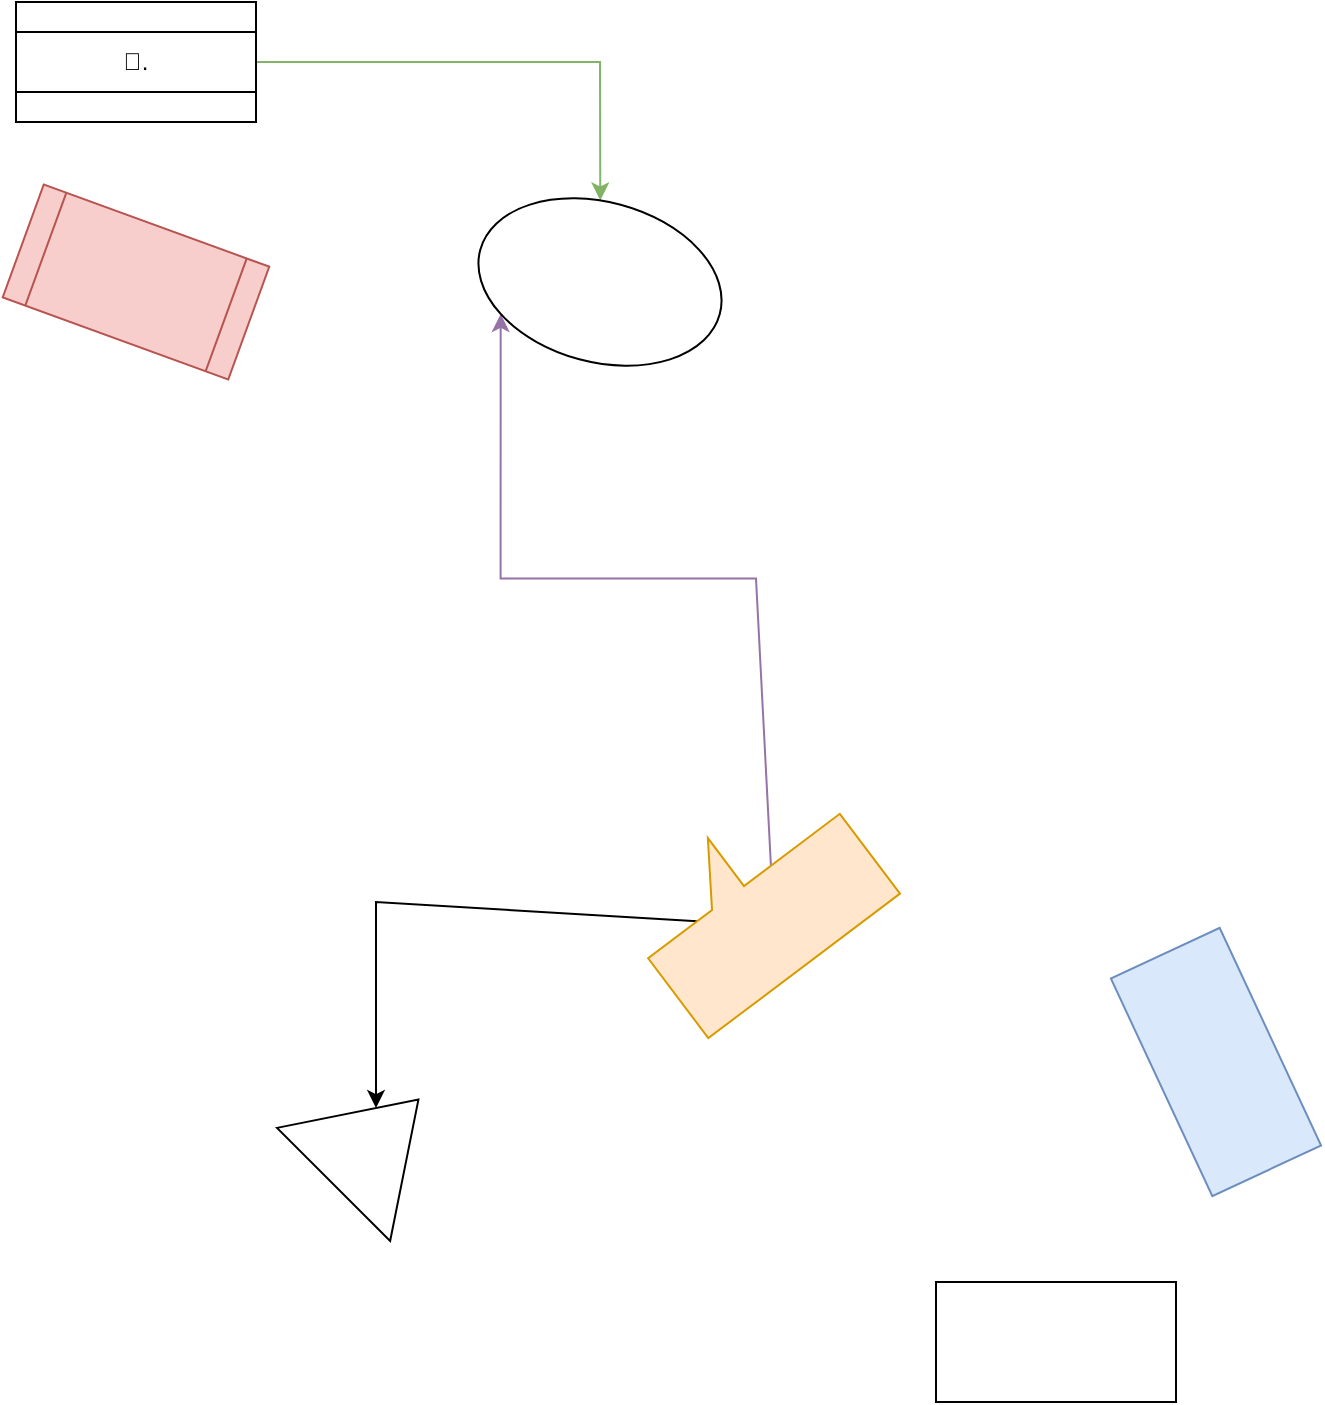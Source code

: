 <mxfile compressed="false" version="21.6.8" type="device" pages="2">
  <diagram id="SJr6KKptlU5QiQrU6xVG" name="Page-1">
    <mxGraphModel dx="1350" dy="949" grid="1" gridSize="10" guides="1" tooltips="1" connect="1" arrows="1" fold="1" page="1" pageScale="1" pageWidth="827" pageHeight="1169" math="0" shadow="0">
      <root>
        <mxCell id="0" />
        <mxCell id="1" parent="0" />
        <mxCell id="rSACBjaKUUydZRqEQf3--1" value="" style="rounded=0;whiteSpace=wrap;html=1;perimeter=rectanglePerimeter;" parent="1" vertex="1">
          <mxGeometry x="500" y="680" width="120" height="60" as="geometry" />
        </mxCell>
        <mxCell id="OU96sz5634OCC1nA_dG9-4" style="edgeStyle=orthogonalEdgeStyle;rounded=0;orthogonalLoop=1;jettySize=auto;html=1;fillColor=#d5e8d4;strokeColor=#82b366;" parent="1" source="v7lvr-B3FCQAbCfzJB2g-1" target="OU96sz5634OCC1nA_dG9-3" edge="1">
          <mxGeometry relative="1" as="geometry" />
        </mxCell>
        <object label="&lt;meta charset=&quot;utf-8&quot;&gt;🔑." value="🔑." id="v7lvr-B3FCQAbCfzJB2g-1">
          <mxCell style="shape=process;whiteSpace=wrap;html=1;backgroundOutline=1;direction=north;size=0.25;labelBackgroundColor=none;rotation=0;rounded=0;" parent="1" vertex="1">
            <mxGeometry x="40" y="40" width="120" height="60" as="geometry" />
          </mxCell>
        </object>
        <mxCell id="yk5Z2D5nuyeelbN2XrMu-4" value="" style="shape=process;whiteSpace=wrap;html=1;backgroundOutline=1;labelBackgroundColor=none;direction=east;rotation=20;fillColor=#f8cecc;strokeColor=#b85450;rounded=0;" parent="1" vertex="1">
          <mxGeometry x="40" y="150" width="120" height="60" as="geometry" />
        </mxCell>
        <mxCell id="OU96sz5634OCC1nA_dG9-5" style="edgeStyle=orthogonalEdgeStyle;rounded=0;orthogonalLoop=1;jettySize=auto;html=1;entryX=0;entryY=1;entryDx=0;entryDy=0;fillColor=#e1d5e7;strokeColor=#9673a6;" parent="1" source="OU96sz5634OCC1nA_dG9-1" target="OU96sz5634OCC1nA_dG9-3" edge="1">
          <mxGeometry relative="1" as="geometry" />
        </mxCell>
        <mxCell id="OU96sz5634OCC1nA_dG9-7" style="edgeStyle=orthogonalEdgeStyle;rounded=0;orthogonalLoop=1;jettySize=auto;html=1;" parent="1" source="OU96sz5634OCC1nA_dG9-1" target="OU96sz5634OCC1nA_dG9-6" edge="1">
          <mxGeometry relative="1" as="geometry" />
        </mxCell>
        <mxCell id="OU96sz5634OCC1nA_dG9-1" value="" style="shape=callout;whiteSpace=wrap;html=1;perimeter=calloutPerimeter;fillColor=#ffe6cc;strokeColor=#d79b00;rounded=0;direction=east;rotation=-217;" parent="1" vertex="1">
          <mxGeometry x="350" y="450" width="120" height="80" as="geometry" />
        </mxCell>
        <mxCell id="OU96sz5634OCC1nA_dG9-2" value="" style="rounded=0;whiteSpace=wrap;html=1;fillColor=#dae8fc;strokeColor=#6c8ebf;rotation=65;" parent="1" vertex="1">
          <mxGeometry x="580" y="540" width="120" height="60" as="geometry" />
        </mxCell>
        <mxCell id="OU96sz5634OCC1nA_dG9-3" value="" style="ellipse;whiteSpace=wrap;html=1;perimeter=ellipsePerimeter;rotation=15;rounded=0;" parent="1" vertex="1">
          <mxGeometry x="270" y="140" width="124" height="80" as="geometry" />
        </mxCell>
        <mxCell id="OU96sz5634OCC1nA_dG9-6" value="" style="triangle;whiteSpace=wrap;html=1;rotation=-45;rounded=0;" parent="1" vertex="1">
          <mxGeometry x="190" y="570" width="60" height="80" as="geometry" />
        </mxCell>
      </root>
    </mxGraphModel>
  </diagram>
  <diagram id="UjGQGW2VeNA4anNop8zO" name="Page-2">
    <mxGraphModel dx="1350" dy="949" grid="1" gridSize="10" guides="1" tooltips="1" connect="1" arrows="1" fold="1" page="1" pageScale="1" pageWidth="827" pageHeight="1169" math="0" shadow="0">
      <root>
        <mxCell id="0" />
        <mxCell id="1" parent="0" />
        <mxCell id="BJnyzdma6ymmFGXSg5xf-4" value="" style="edgeStyle=orthogonalEdgeStyle;rounded=0;orthogonalLoop=1;jettySize=auto;html=1;" edge="1" parent="1" source="BJnyzdma6ymmFGXSg5xf-1" target="BJnyzdma6ymmFGXSg5xf-3">
          <mxGeometry relative="1" as="geometry" />
        </mxCell>
        <mxCell id="BJnyzdma6ymmFGXSg5xf-1" value="testing" style="rounded=0;whiteSpace=wrap;html=1;" vertex="1" parent="1">
          <mxGeometry x="200" y="190" width="120" height="60" as="geometry" />
        </mxCell>
        <mxCell id="BJnyzdma6ymmFGXSg5xf-3" value="" style="whiteSpace=wrap;html=1;rounded=0;" vertex="1" parent="1">
          <mxGeometry x="390" y="370" width="120" height="60" as="geometry" />
        </mxCell>
      </root>
    </mxGraphModel>
  </diagram>
</mxfile>
